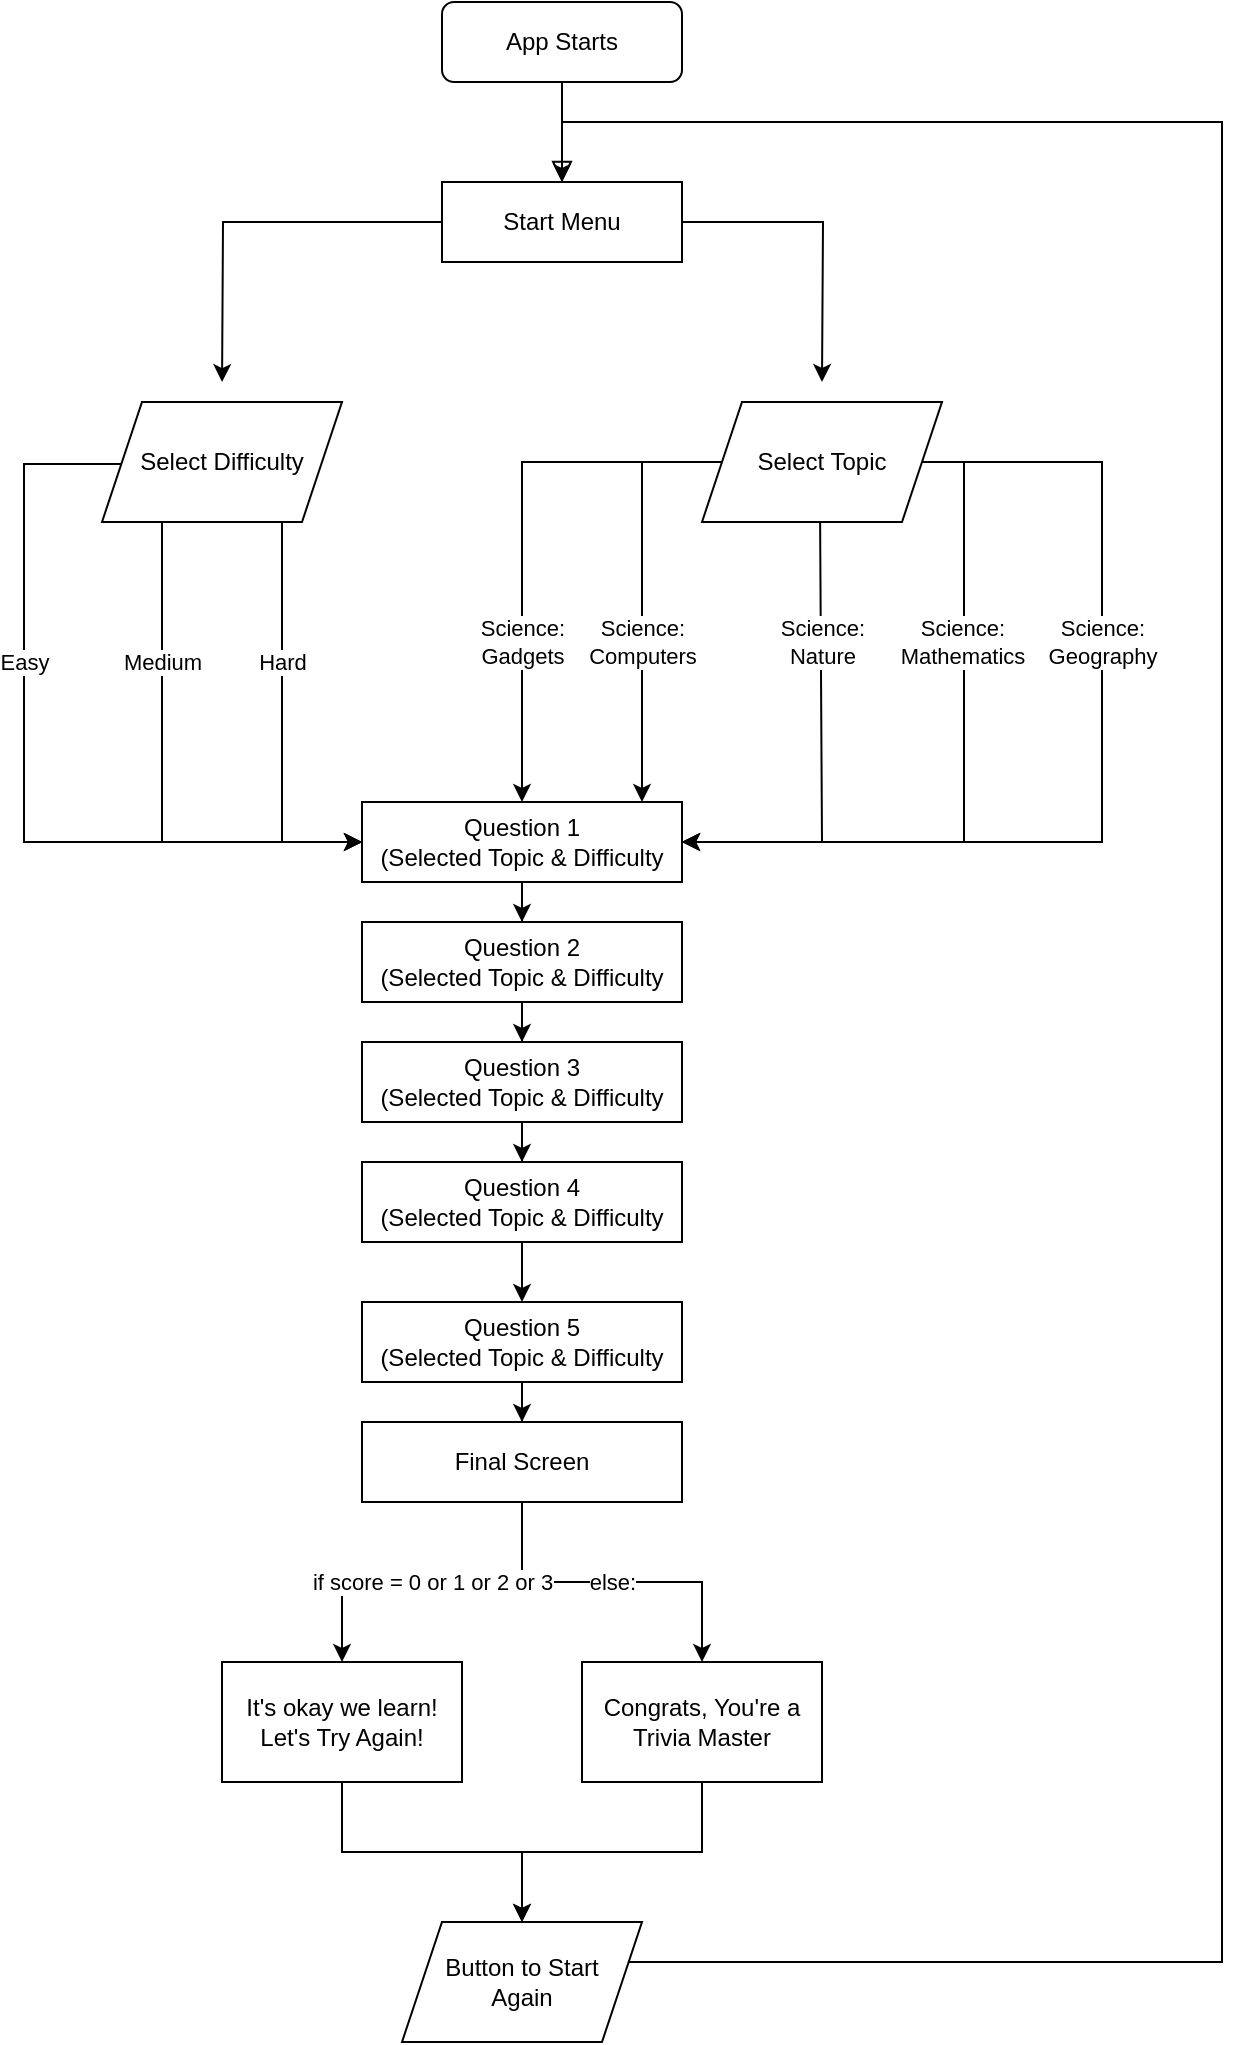 <mxfile version="22.1.16" type="device">
  <diagram id="C5RBs43oDa-KdzZeNtuy" name="Page-1">
    <mxGraphModel dx="989" dy="610" grid="1" gridSize="10" guides="1" tooltips="1" connect="1" arrows="1" fold="1" page="1" pageScale="1" pageWidth="827" pageHeight="1169" math="0" shadow="0">
      <root>
        <mxCell id="WIyWlLk6GJQsqaUBKTNV-0" />
        <mxCell id="WIyWlLk6GJQsqaUBKTNV-1" parent="WIyWlLk6GJQsqaUBKTNV-0" />
        <mxCell id="WIyWlLk6GJQsqaUBKTNV-2" value="" style="rounded=0;html=1;jettySize=auto;orthogonalLoop=1;fontSize=11;endArrow=block;endFill=0;endSize=8;strokeWidth=1;shadow=0;labelBackgroundColor=none;edgeStyle=orthogonalEdgeStyle;" parent="WIyWlLk6GJQsqaUBKTNV-1" source="WIyWlLk6GJQsqaUBKTNV-3" target="WIyWlLk6GJQsqaUBKTNV-7" edge="1">
          <mxGeometry relative="1" as="geometry">
            <mxPoint x="360" y="190" as="targetPoint" />
          </mxGeometry>
        </mxCell>
        <mxCell id="WIyWlLk6GJQsqaUBKTNV-3" value="App Starts" style="rounded=1;whiteSpace=wrap;html=1;fontSize=12;glass=0;strokeWidth=1;shadow=0;" parent="WIyWlLk6GJQsqaUBKTNV-1" vertex="1">
          <mxGeometry x="350" y="80" width="120" height="40" as="geometry" />
        </mxCell>
        <mxCell id="Ail5HjDmYe7EQc5PWK-Q-1" style="edgeStyle=orthogonalEdgeStyle;rounded=0;orthogonalLoop=1;jettySize=auto;html=1;" edge="1" parent="WIyWlLk6GJQsqaUBKTNV-1" source="WIyWlLk6GJQsqaUBKTNV-7">
          <mxGeometry relative="1" as="geometry">
            <mxPoint x="240.034" y="270.028" as="targetPoint" />
          </mxGeometry>
        </mxCell>
        <mxCell id="Ail5HjDmYe7EQc5PWK-Q-7" style="edgeStyle=orthogonalEdgeStyle;rounded=0;orthogonalLoop=1;jettySize=auto;html=1;entryX=0.5;entryY=0;entryDx=0;entryDy=0;" edge="1" parent="WIyWlLk6GJQsqaUBKTNV-1" source="WIyWlLk6GJQsqaUBKTNV-7">
          <mxGeometry relative="1" as="geometry">
            <mxPoint x="540.0" y="270" as="targetPoint" />
          </mxGeometry>
        </mxCell>
        <mxCell id="WIyWlLk6GJQsqaUBKTNV-7" value="Start Menu" style="rounded=0;whiteSpace=wrap;html=1;fontSize=12;glass=0;strokeWidth=1;shadow=0;" parent="WIyWlLk6GJQsqaUBKTNV-1" vertex="1">
          <mxGeometry x="350" y="170" width="120" height="40" as="geometry" />
        </mxCell>
        <mxCell id="Ail5HjDmYe7EQc5PWK-Q-8" value="Easy" style="edgeStyle=orthogonalEdgeStyle;rounded=0;orthogonalLoop=1;jettySize=auto;html=1;entryX=0;entryY=0.5;entryDx=0;entryDy=0;" edge="1" parent="WIyWlLk6GJQsqaUBKTNV-1" target="Ail5HjDmYe7EQc5PWK-Q-23">
          <mxGeometry x="-0.27" relative="1" as="geometry">
            <mxPoint x="240" y="500" as="targetPoint" />
            <mxPoint x="190" y="310" as="sourcePoint" />
            <Array as="points">
              <mxPoint x="190" y="311" />
              <mxPoint x="141" y="311" />
              <mxPoint x="141" y="500" />
            </Array>
            <mxPoint as="offset" />
          </mxGeometry>
        </mxCell>
        <mxCell id="Ail5HjDmYe7EQc5PWK-Q-9" value="Medium" style="edgeStyle=orthogonalEdgeStyle;rounded=0;orthogonalLoop=1;jettySize=auto;html=1;entryX=0;entryY=0.5;entryDx=0;entryDy=0;exitX=0.25;exitY=1;exitDx=0;exitDy=0;" edge="1" parent="WIyWlLk6GJQsqaUBKTNV-1" source="Ail5HjDmYe7EQc5PWK-Q-21" target="Ail5HjDmYe7EQc5PWK-Q-23">
          <mxGeometry x="-0.462" relative="1" as="geometry">
            <mxPoint x="240" y="400" as="targetPoint" />
            <mxPoint x="240.034" y="349.972" as="sourcePoint" />
            <mxPoint as="offset" />
          </mxGeometry>
        </mxCell>
        <mxCell id="Ail5HjDmYe7EQc5PWK-Q-18" value="Science:&lt;br&gt;Mathematics" style="edgeStyle=orthogonalEdgeStyle;rounded=0;orthogonalLoop=1;jettySize=auto;html=1;exitX=0.842;exitY=0.772;exitDx=0;exitDy=0;exitPerimeter=0;" edge="1" parent="WIyWlLk6GJQsqaUBKTNV-1" source="Ail5HjDmYe7EQc5PWK-Q-22" target="Ail5HjDmYe7EQc5PWK-Q-23">
          <mxGeometry x="-0.277" y="-1" relative="1" as="geometry">
            <mxPoint x="610" y="500" as="targetPoint" />
            <mxPoint x="580.0" y="390" as="sourcePoint" />
            <Array as="points">
              <mxPoint x="581" y="310" />
              <mxPoint x="611" y="310" />
              <mxPoint x="611" y="500" />
            </Array>
            <mxPoint as="offset" />
          </mxGeometry>
        </mxCell>
        <mxCell id="Ail5HjDmYe7EQc5PWK-Q-19" value="Science:&lt;br&gt;Nature" style="edgeStyle=orthogonalEdgeStyle;rounded=0;orthogonalLoop=1;jettySize=auto;html=1;entryX=1;entryY=0.5;entryDx=0;entryDy=0;exitX=0.492;exitY=0.95;exitDx=0;exitDy=0;exitPerimeter=0;" edge="1" parent="WIyWlLk6GJQsqaUBKTNV-1" source="Ail5HjDmYe7EQc5PWK-Q-22" target="Ail5HjDmYe7EQc5PWK-Q-23">
          <mxGeometry x="-0.453" relative="1" as="geometry">
            <mxPoint x="540" y="420" as="targetPoint" />
            <mxPoint x="539.966" y="349.972" as="sourcePoint" />
            <Array as="points">
              <mxPoint x="540" y="337" />
              <mxPoint x="540" y="500" />
            </Array>
            <mxPoint as="offset" />
          </mxGeometry>
        </mxCell>
        <mxCell id="Ail5HjDmYe7EQc5PWK-Q-20" value="Science:&lt;br&gt;Geography" style="edgeStyle=orthogonalEdgeStyle;rounded=0;orthogonalLoop=1;jettySize=auto;html=1;" edge="1" parent="WIyWlLk6GJQsqaUBKTNV-1" target="Ail5HjDmYe7EQc5PWK-Q-23">
          <mxGeometry x="-0.266" relative="1" as="geometry">
            <mxPoint x="470.0" y="503" as="targetPoint" />
            <mxPoint x="590.32" y="310" as="sourcePoint" />
            <Array as="points">
              <mxPoint x="680" y="310" />
              <mxPoint x="680" y="500" />
            </Array>
            <mxPoint as="offset" />
          </mxGeometry>
        </mxCell>
        <mxCell id="Ail5HjDmYe7EQc5PWK-Q-46" value="Hard" style="edgeStyle=orthogonalEdgeStyle;rounded=0;orthogonalLoop=1;jettySize=auto;html=1;" edge="1" parent="WIyWlLk6GJQsqaUBKTNV-1" source="Ail5HjDmYe7EQc5PWK-Q-21" target="Ail5HjDmYe7EQc5PWK-Q-23">
          <mxGeometry x="-0.3" relative="1" as="geometry">
            <mxPoint x="270" y="500" as="targetPoint" />
            <Array as="points">
              <mxPoint x="270" y="500" />
            </Array>
            <mxPoint as="offset" />
          </mxGeometry>
        </mxCell>
        <mxCell id="Ail5HjDmYe7EQc5PWK-Q-21" value="Select Difficulty" style="shape=parallelogram;perimeter=parallelogramPerimeter;whiteSpace=wrap;html=1;fixedSize=1;" vertex="1" parent="WIyWlLk6GJQsqaUBKTNV-1">
          <mxGeometry x="180" y="280" width="120" height="60" as="geometry" />
        </mxCell>
        <mxCell id="Ail5HjDmYe7EQc5PWK-Q-53" value="Science:&lt;br&gt;Computers" style="edgeStyle=orthogonalEdgeStyle;rounded=0;orthogonalLoop=1;jettySize=auto;html=1;entryX=0.875;entryY=0;entryDx=0;entryDy=0;entryPerimeter=0;" edge="1" parent="WIyWlLk6GJQsqaUBKTNV-1" source="Ail5HjDmYe7EQc5PWK-Q-22" target="Ail5HjDmYe7EQc5PWK-Q-23">
          <mxGeometry x="0.238" relative="1" as="geometry">
            <mxPoint x="485.9" y="270" as="sourcePoint" />
            <mxPoint x="450" y="462" as="targetPoint" />
            <Array as="points">
              <mxPoint x="450" y="310" />
            </Array>
            <mxPoint as="offset" />
          </mxGeometry>
        </mxCell>
        <mxCell id="Ail5HjDmYe7EQc5PWK-Q-55" value="Science:&lt;br&gt;Gadgets" style="edgeStyle=orthogonalEdgeStyle;rounded=0;orthogonalLoop=1;jettySize=auto;html=1;entryX=0.5;entryY=0;entryDx=0;entryDy=0;" edge="1" parent="WIyWlLk6GJQsqaUBKTNV-1" source="Ail5HjDmYe7EQc5PWK-Q-22" target="Ail5HjDmYe7EQc5PWK-Q-23">
          <mxGeometry x="0.407" relative="1" as="geometry">
            <mxPoint as="offset" />
          </mxGeometry>
        </mxCell>
        <mxCell id="Ail5HjDmYe7EQc5PWK-Q-22" value="Select Topic" style="shape=parallelogram;perimeter=parallelogramPerimeter;whiteSpace=wrap;html=1;fixedSize=1;" vertex="1" parent="WIyWlLk6GJQsqaUBKTNV-1">
          <mxGeometry x="480" y="280" width="120" height="60" as="geometry" />
        </mxCell>
        <mxCell id="Ail5HjDmYe7EQc5PWK-Q-47" style="edgeStyle=orthogonalEdgeStyle;rounded=0;orthogonalLoop=1;jettySize=auto;html=1;entryX=0.5;entryY=0;entryDx=0;entryDy=0;" edge="1" parent="WIyWlLk6GJQsqaUBKTNV-1" source="Ail5HjDmYe7EQc5PWK-Q-23" target="Ail5HjDmYe7EQc5PWK-Q-31">
          <mxGeometry relative="1" as="geometry" />
        </mxCell>
        <mxCell id="Ail5HjDmYe7EQc5PWK-Q-23" value="Question 1&lt;br&gt;(Selected Topic &amp;amp; Difficulty" style="rounded=0;whiteSpace=wrap;html=1;fontSize=12;glass=0;strokeWidth=1;shadow=0;" vertex="1" parent="WIyWlLk6GJQsqaUBKTNV-1">
          <mxGeometry x="310" y="480" width="160" height="40" as="geometry" />
        </mxCell>
        <mxCell id="Ail5HjDmYe7EQc5PWK-Q-48" style="edgeStyle=orthogonalEdgeStyle;rounded=0;orthogonalLoop=1;jettySize=auto;html=1;" edge="1" parent="WIyWlLk6GJQsqaUBKTNV-1" source="Ail5HjDmYe7EQc5PWK-Q-31" target="Ail5HjDmYe7EQc5PWK-Q-32">
          <mxGeometry relative="1" as="geometry" />
        </mxCell>
        <mxCell id="Ail5HjDmYe7EQc5PWK-Q-31" value="Question 2&lt;br&gt;(Selected Topic &amp;amp; Difficulty" style="rounded=0;whiteSpace=wrap;html=1;fontSize=12;glass=0;strokeWidth=1;shadow=0;" vertex="1" parent="WIyWlLk6GJQsqaUBKTNV-1">
          <mxGeometry x="310" y="540" width="160" height="40" as="geometry" />
        </mxCell>
        <mxCell id="Ail5HjDmYe7EQc5PWK-Q-49" style="edgeStyle=orthogonalEdgeStyle;rounded=0;orthogonalLoop=1;jettySize=auto;html=1;" edge="1" parent="WIyWlLk6GJQsqaUBKTNV-1" source="Ail5HjDmYe7EQc5PWK-Q-32" target="Ail5HjDmYe7EQc5PWK-Q-33">
          <mxGeometry relative="1" as="geometry" />
        </mxCell>
        <mxCell id="Ail5HjDmYe7EQc5PWK-Q-32" value="Question 3&lt;br&gt;(Selected Topic &amp;amp; Difficulty" style="rounded=0;whiteSpace=wrap;html=1;fontSize=12;glass=0;strokeWidth=1;shadow=0;" vertex="1" parent="WIyWlLk6GJQsqaUBKTNV-1">
          <mxGeometry x="310" y="600" width="160" height="40" as="geometry" />
        </mxCell>
        <mxCell id="Ail5HjDmYe7EQc5PWK-Q-50" style="edgeStyle=orthogonalEdgeStyle;rounded=0;orthogonalLoop=1;jettySize=auto;html=1;" edge="1" parent="WIyWlLk6GJQsqaUBKTNV-1" source="Ail5HjDmYe7EQc5PWK-Q-33" target="Ail5HjDmYe7EQc5PWK-Q-35">
          <mxGeometry relative="1" as="geometry" />
        </mxCell>
        <mxCell id="Ail5HjDmYe7EQc5PWK-Q-33" value="Question 4&lt;br&gt;(Selected Topic &amp;amp; Difficulty" style="rounded=0;whiteSpace=wrap;html=1;fontSize=12;glass=0;strokeWidth=1;shadow=0;" vertex="1" parent="WIyWlLk6GJQsqaUBKTNV-1">
          <mxGeometry x="310" y="660" width="160" height="40" as="geometry" />
        </mxCell>
        <mxCell id="Ail5HjDmYe7EQc5PWK-Q-39" value="else:" style="edgeStyle=orthogonalEdgeStyle;rounded=0;orthogonalLoop=1;jettySize=auto;html=1;" edge="1" parent="WIyWlLk6GJQsqaUBKTNV-1" source="Ail5HjDmYe7EQc5PWK-Q-34" target="Ail5HjDmYe7EQc5PWK-Q-38">
          <mxGeometry relative="1" as="geometry" />
        </mxCell>
        <mxCell id="Ail5HjDmYe7EQc5PWK-Q-41" value="if score = 0 or 1 or 2 or 3" style="edgeStyle=orthogonalEdgeStyle;rounded=0;orthogonalLoop=1;jettySize=auto;html=1;" edge="1" parent="WIyWlLk6GJQsqaUBKTNV-1" source="Ail5HjDmYe7EQc5PWK-Q-34" target="Ail5HjDmYe7EQc5PWK-Q-40">
          <mxGeometry relative="1" as="geometry" />
        </mxCell>
        <mxCell id="Ail5HjDmYe7EQc5PWK-Q-34" value="Final Screen" style="rounded=0;whiteSpace=wrap;html=1;fontSize=12;glass=0;strokeWidth=1;shadow=0;" vertex="1" parent="WIyWlLk6GJQsqaUBKTNV-1">
          <mxGeometry x="310" y="790" width="160" height="40" as="geometry" />
        </mxCell>
        <mxCell id="Ail5HjDmYe7EQc5PWK-Q-51" style="edgeStyle=orthogonalEdgeStyle;rounded=0;orthogonalLoop=1;jettySize=auto;html=1;" edge="1" parent="WIyWlLk6GJQsqaUBKTNV-1" source="Ail5HjDmYe7EQc5PWK-Q-35" target="Ail5HjDmYe7EQc5PWK-Q-34">
          <mxGeometry relative="1" as="geometry" />
        </mxCell>
        <mxCell id="Ail5HjDmYe7EQc5PWK-Q-35" value="Question 5&lt;br&gt;(Selected Topic &amp;amp; Difficulty" style="rounded=0;whiteSpace=wrap;html=1;fontSize=12;glass=0;strokeWidth=1;shadow=0;" vertex="1" parent="WIyWlLk6GJQsqaUBKTNV-1">
          <mxGeometry x="310" y="730" width="160" height="40" as="geometry" />
        </mxCell>
        <mxCell id="Ail5HjDmYe7EQc5PWK-Q-44" style="edgeStyle=orthogonalEdgeStyle;rounded=0;orthogonalLoop=1;jettySize=auto;html=1;" edge="1" parent="WIyWlLk6GJQsqaUBKTNV-1" source="Ail5HjDmYe7EQc5PWK-Q-38" target="Ail5HjDmYe7EQc5PWK-Q-43">
          <mxGeometry relative="1" as="geometry" />
        </mxCell>
        <mxCell id="Ail5HjDmYe7EQc5PWK-Q-38" value="Congrats, You&#39;re a Trivia Master" style="whiteSpace=wrap;html=1;rounded=0;glass=0;strokeWidth=1;shadow=0;" vertex="1" parent="WIyWlLk6GJQsqaUBKTNV-1">
          <mxGeometry x="420" y="910" width="120" height="60" as="geometry" />
        </mxCell>
        <mxCell id="Ail5HjDmYe7EQc5PWK-Q-45" style="edgeStyle=orthogonalEdgeStyle;rounded=0;orthogonalLoop=1;jettySize=auto;html=1;" edge="1" parent="WIyWlLk6GJQsqaUBKTNV-1" source="Ail5HjDmYe7EQc5PWK-Q-40" target="Ail5HjDmYe7EQc5PWK-Q-43">
          <mxGeometry relative="1" as="geometry" />
        </mxCell>
        <mxCell id="Ail5HjDmYe7EQc5PWK-Q-40" value="It&#39;s okay we learn! Let&#39;s Try Again!" style="whiteSpace=wrap;html=1;rounded=0;glass=0;strokeWidth=1;shadow=0;" vertex="1" parent="WIyWlLk6GJQsqaUBKTNV-1">
          <mxGeometry x="240" y="910" width="120" height="60" as="geometry" />
        </mxCell>
        <mxCell id="Ail5HjDmYe7EQc5PWK-Q-56" style="edgeStyle=orthogonalEdgeStyle;rounded=0;orthogonalLoop=1;jettySize=auto;html=1;entryX=0.5;entryY=0;entryDx=0;entryDy=0;" edge="1" parent="WIyWlLk6GJQsqaUBKTNV-1" target="WIyWlLk6GJQsqaUBKTNV-7">
          <mxGeometry relative="1" as="geometry">
            <mxPoint x="410.034" y="160" as="targetPoint" />
            <mxPoint x="440.0" y="1060" as="sourcePoint" />
            <Array as="points">
              <mxPoint x="740" y="1060" />
              <mxPoint x="740" y="140" />
              <mxPoint x="410" y="140" />
            </Array>
          </mxGeometry>
        </mxCell>
        <mxCell id="Ail5HjDmYe7EQc5PWK-Q-43" value="Button to Start&lt;br&gt;Again" style="shape=parallelogram;perimeter=parallelogramPerimeter;whiteSpace=wrap;html=1;fixedSize=1;" vertex="1" parent="WIyWlLk6GJQsqaUBKTNV-1">
          <mxGeometry x="330" y="1040" width="120" height="60" as="geometry" />
        </mxCell>
      </root>
    </mxGraphModel>
  </diagram>
</mxfile>
